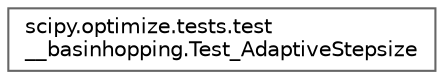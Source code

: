 digraph "Graphical Class Hierarchy"
{
 // LATEX_PDF_SIZE
  bgcolor="transparent";
  edge [fontname=Helvetica,fontsize=10,labelfontname=Helvetica,labelfontsize=10];
  node [fontname=Helvetica,fontsize=10,shape=box,height=0.2,width=0.4];
  rankdir="LR";
  Node0 [id="Node000000",label="scipy.optimize.tests.test\l__basinhopping.Test_AdaptiveStepsize",height=0.2,width=0.4,color="grey40", fillcolor="white", style="filled",URL="$de/dbb/classscipy_1_1optimize_1_1tests_1_1test____basinhopping_1_1Test__AdaptiveStepsize.html",tooltip=" "];
}
